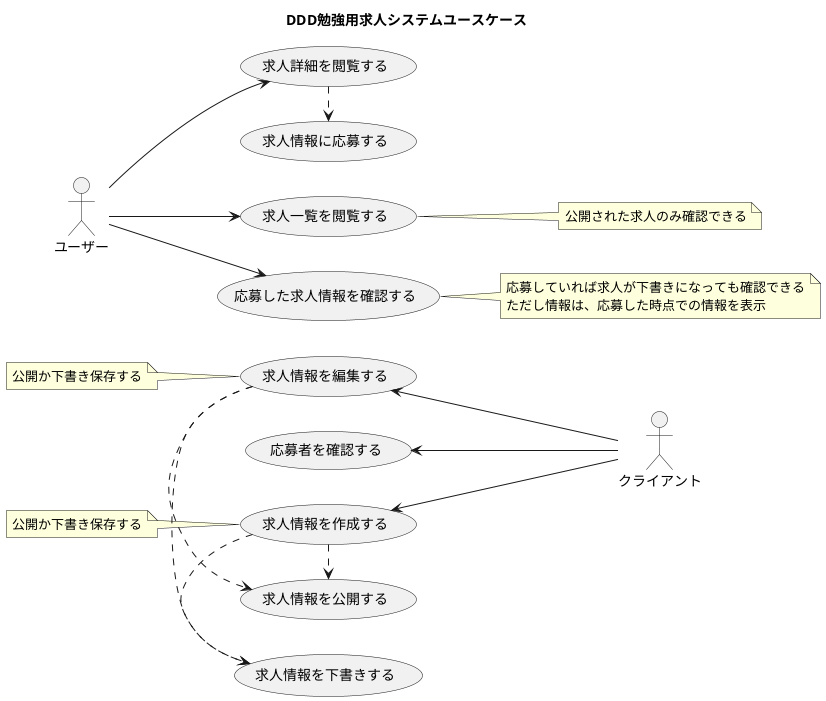 @startuml
title "DDD勉強用求人システムユースケース"
'https://plantuml.com/use-case-diagram
left to right direction

:クライアント: as Client
:ユーザー: as User

(求人情報を作成する) as (CreateJobOffer)
(求人情報を編集する) as (EditJobOffer)
(求人情報を公開する) as (PublicJobOffer)
(求人情報を下書きする) as (DraftJobOffer)
(応募者を確認する) as (ShowJobApplicationUserList)
(求人一覧を閲覧する) as (ShowJobOfferList)
(求人詳細を閲覧する) as (ShowJobOffer)
(求人情報に応募する) as (JobApplication)
(応募した求人情報を確認する) as (ShowJobApplicationHistory)

(CreateJobOffer) <-- Client
(CreateJobOffer) .> (DraftJobOffer)
(CreateJobOffer) .> (PublicJobOffer)
(EditJobOffer) <-- Client
(EditJobOffer) .> (PublicJobOffer)
(EditJobOffer) .> (DraftJobOffer)
(ShowJobApplicationUserList) <-- Client

User --> (ShowJobOfferList)
User --> (ShowJobOffer)
(ShowJobOffer) .> (JobApplication)
User --> (ShowJobApplicationHistory)

note left of (CreateJobOffer) : 公開か下書き保存する
note left of (EditJobOffer) : 公開か下書き保存する
note right of (ShowJobOfferList) : 公開された求人のみ確認できる
note right of (ShowJobApplicationHistory) : 応募していれば求人が下書きになっても確認できる\nただし情報は、応募した時点での情報を表示
@enduml